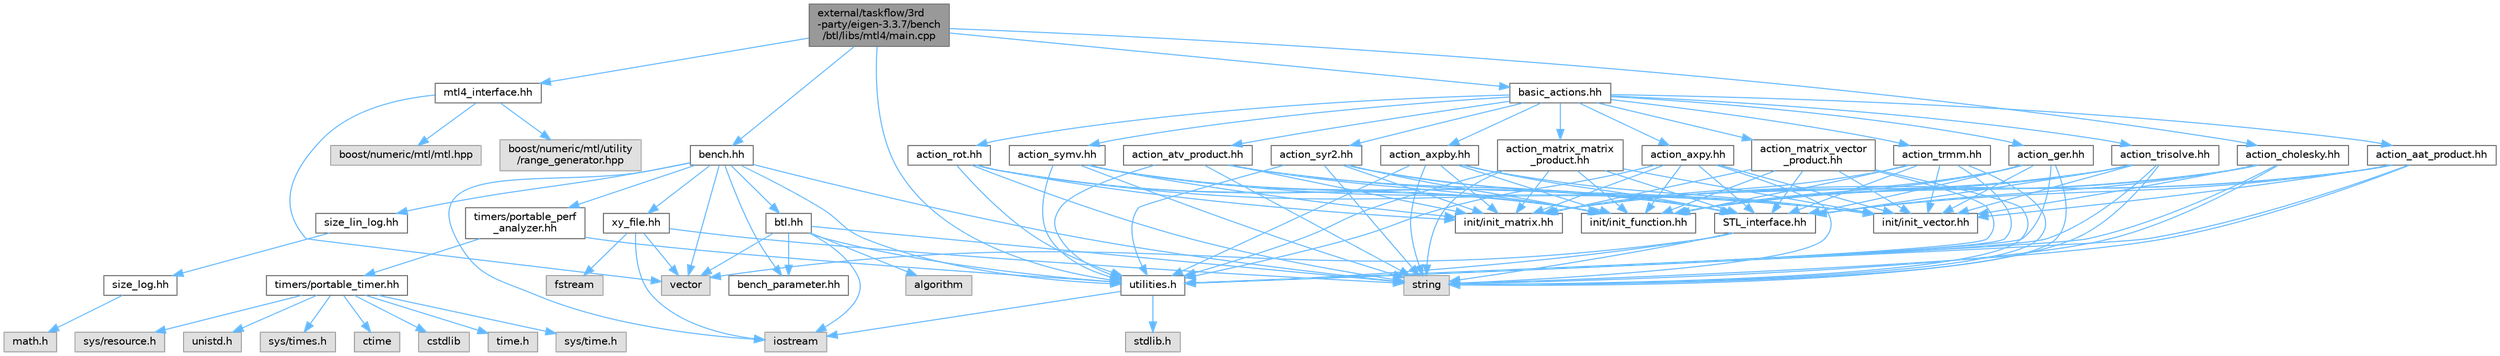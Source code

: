 digraph "external/taskflow/3rd-party/eigen-3.3.7/bench/btl/libs/mtl4/main.cpp"
{
 // LATEX_PDF_SIZE
  bgcolor="transparent";
  edge [fontname=Helvetica,fontsize=10,labelfontname=Helvetica,labelfontsize=10];
  node [fontname=Helvetica,fontsize=10,shape=box,height=0.2,width=0.4];
  Node1 [id="Node000001",label="external/taskflow/3rd\l-party/eigen-3.3.7/bench\l/btl/libs/mtl4/main.cpp",height=0.2,width=0.4,color="gray40", fillcolor="grey60", style="filled", fontcolor="black",tooltip=" "];
  Node1 -> Node2 [id="edge1_Node000001_Node000002",color="steelblue1",style="solid",tooltip=" "];
  Node2 [id="Node000002",label="utilities.h",height=0.2,width=0.4,color="grey40", fillcolor="white", style="filled",URL="$utilities_8h.html",tooltip=" "];
  Node2 -> Node3 [id="edge2_Node000002_Node000003",color="steelblue1",style="solid",tooltip=" "];
  Node3 [id="Node000003",label="stdlib.h",height=0.2,width=0.4,color="grey60", fillcolor="#E0E0E0", style="filled",tooltip=" "];
  Node2 -> Node4 [id="edge3_Node000002_Node000004",color="steelblue1",style="solid",tooltip=" "];
  Node4 [id="Node000004",label="iostream",height=0.2,width=0.4,color="grey60", fillcolor="#E0E0E0", style="filled",tooltip=" "];
  Node1 -> Node5 [id="edge4_Node000001_Node000005",color="steelblue1",style="solid",tooltip=" "];
  Node5 [id="Node000005",label="mtl4_interface.hh",height=0.2,width=0.4,color="grey40", fillcolor="white", style="filled",URL="$mtl4__interface_8hh.html",tooltip=" "];
  Node5 -> Node6 [id="edge5_Node000005_Node000006",color="steelblue1",style="solid",tooltip=" "];
  Node6 [id="Node000006",label="boost/numeric/mtl/mtl.hpp",height=0.2,width=0.4,color="grey60", fillcolor="#E0E0E0", style="filled",tooltip=" "];
  Node5 -> Node7 [id="edge6_Node000005_Node000007",color="steelblue1",style="solid",tooltip=" "];
  Node7 [id="Node000007",label="boost/numeric/mtl/utility\l/range_generator.hpp",height=0.2,width=0.4,color="grey60", fillcolor="#E0E0E0", style="filled",tooltip=" "];
  Node5 -> Node8 [id="edge7_Node000005_Node000008",color="steelblue1",style="solid",tooltip=" "];
  Node8 [id="Node000008",label="vector",height=0.2,width=0.4,color="grey60", fillcolor="#E0E0E0", style="filled",tooltip=" "];
  Node1 -> Node9 [id="edge8_Node000001_Node000009",color="steelblue1",style="solid",tooltip=" "];
  Node9 [id="Node000009",label="bench.hh",height=0.2,width=0.4,color="grey40", fillcolor="white", style="filled",URL="$bench_8hh.html",tooltip=" "];
  Node9 -> Node10 [id="edge9_Node000009_Node000010",color="steelblue1",style="solid",tooltip=" "];
  Node10 [id="Node000010",label="btl.hh",height=0.2,width=0.4,color="grey40", fillcolor="white", style="filled",URL="$btl_8hh.html",tooltip=" "];
  Node10 -> Node11 [id="edge10_Node000010_Node000011",color="steelblue1",style="solid",tooltip=" "];
  Node11 [id="Node000011",label="bench_parameter.hh",height=0.2,width=0.4,color="grey40", fillcolor="white", style="filled",URL="$bench__parameter_8hh.html",tooltip=" "];
  Node10 -> Node4 [id="edge11_Node000010_Node000004",color="steelblue1",style="solid",tooltip=" "];
  Node10 -> Node12 [id="edge12_Node000010_Node000012",color="steelblue1",style="solid",tooltip=" "];
  Node12 [id="Node000012",label="algorithm",height=0.2,width=0.4,color="grey60", fillcolor="#E0E0E0", style="filled",tooltip=" "];
  Node10 -> Node8 [id="edge13_Node000010_Node000008",color="steelblue1",style="solid",tooltip=" "];
  Node10 -> Node13 [id="edge14_Node000010_Node000013",color="steelblue1",style="solid",tooltip=" "];
  Node13 [id="Node000013",label="string",height=0.2,width=0.4,color="grey60", fillcolor="#E0E0E0", style="filled",tooltip=" "];
  Node10 -> Node2 [id="edge15_Node000010_Node000002",color="steelblue1",style="solid",tooltip=" "];
  Node9 -> Node11 [id="edge16_Node000009_Node000011",color="steelblue1",style="solid",tooltip=" "];
  Node9 -> Node4 [id="edge17_Node000009_Node000004",color="steelblue1",style="solid",tooltip=" "];
  Node9 -> Node2 [id="edge18_Node000009_Node000002",color="steelblue1",style="solid",tooltip=" "];
  Node9 -> Node14 [id="edge19_Node000009_Node000014",color="steelblue1",style="solid",tooltip=" "];
  Node14 [id="Node000014",label="size_lin_log.hh",height=0.2,width=0.4,color="grey40", fillcolor="white", style="filled",URL="$size__lin__log_8hh.html",tooltip=" "];
  Node14 -> Node15 [id="edge20_Node000014_Node000015",color="steelblue1",style="solid",tooltip=" "];
  Node15 [id="Node000015",label="size_log.hh",height=0.2,width=0.4,color="grey40", fillcolor="white", style="filled",URL="$size__log_8hh.html",tooltip=" "];
  Node15 -> Node16 [id="edge21_Node000015_Node000016",color="steelblue1",style="solid",tooltip=" "];
  Node16 [id="Node000016",label="math.h",height=0.2,width=0.4,color="grey60", fillcolor="#E0E0E0", style="filled",tooltip=" "];
  Node9 -> Node17 [id="edge22_Node000009_Node000017",color="steelblue1",style="solid",tooltip=" "];
  Node17 [id="Node000017",label="xy_file.hh",height=0.2,width=0.4,color="grey40", fillcolor="white", style="filled",URL="$xy__file_8hh.html",tooltip=" "];
  Node17 -> Node18 [id="edge23_Node000017_Node000018",color="steelblue1",style="solid",tooltip=" "];
  Node18 [id="Node000018",label="fstream",height=0.2,width=0.4,color="grey60", fillcolor="#E0E0E0", style="filled",tooltip=" "];
  Node17 -> Node4 [id="edge24_Node000017_Node000004",color="steelblue1",style="solid",tooltip=" "];
  Node17 -> Node13 [id="edge25_Node000017_Node000013",color="steelblue1",style="solid",tooltip=" "];
  Node17 -> Node8 [id="edge26_Node000017_Node000008",color="steelblue1",style="solid",tooltip=" "];
  Node9 -> Node8 [id="edge27_Node000009_Node000008",color="steelblue1",style="solid",tooltip=" "];
  Node9 -> Node13 [id="edge28_Node000009_Node000013",color="steelblue1",style="solid",tooltip=" "];
  Node9 -> Node19 [id="edge29_Node000009_Node000019",color="steelblue1",style="solid",tooltip=" "];
  Node19 [id="Node000019",label="timers/portable_perf\l_analyzer.hh",height=0.2,width=0.4,color="grey40", fillcolor="white", style="filled",URL="$portable__perf__analyzer_8hh.html",tooltip=" "];
  Node19 -> Node2 [id="edge30_Node000019_Node000002",color="steelblue1",style="solid",tooltip=" "];
  Node19 -> Node20 [id="edge31_Node000019_Node000020",color="steelblue1",style="solid",tooltip=" "];
  Node20 [id="Node000020",label="timers/portable_timer.hh",height=0.2,width=0.4,color="grey40", fillcolor="white", style="filled",URL="$portable__timer_8hh.html",tooltip=" "];
  Node20 -> Node21 [id="edge32_Node000020_Node000021",color="steelblue1",style="solid",tooltip=" "];
  Node21 [id="Node000021",label="ctime",height=0.2,width=0.4,color="grey60", fillcolor="#E0E0E0", style="filled",tooltip=" "];
  Node20 -> Node22 [id="edge33_Node000020_Node000022",color="steelblue1",style="solid",tooltip=" "];
  Node22 [id="Node000022",label="cstdlib",height=0.2,width=0.4,color="grey60", fillcolor="#E0E0E0", style="filled",tooltip=" "];
  Node20 -> Node23 [id="edge34_Node000020_Node000023",color="steelblue1",style="solid",tooltip=" "];
  Node23 [id="Node000023",label="time.h",height=0.2,width=0.4,color="grey60", fillcolor="#E0E0E0", style="filled",tooltip=" "];
  Node20 -> Node24 [id="edge35_Node000020_Node000024",color="steelblue1",style="solid",tooltip=" "];
  Node24 [id="Node000024",label="sys/time.h",height=0.2,width=0.4,color="grey60", fillcolor="#E0E0E0", style="filled",tooltip=" "];
  Node20 -> Node25 [id="edge36_Node000020_Node000025",color="steelblue1",style="solid",tooltip=" "];
  Node25 [id="Node000025",label="sys/resource.h",height=0.2,width=0.4,color="grey60", fillcolor="#E0E0E0", style="filled",tooltip=" "];
  Node20 -> Node26 [id="edge37_Node000020_Node000026",color="steelblue1",style="solid",tooltip=" "];
  Node26 [id="Node000026",label="unistd.h",height=0.2,width=0.4,color="grey60", fillcolor="#E0E0E0", style="filled",tooltip=" "];
  Node20 -> Node27 [id="edge38_Node000020_Node000027",color="steelblue1",style="solid",tooltip=" "];
  Node27 [id="Node000027",label="sys/times.h",height=0.2,width=0.4,color="grey60", fillcolor="#E0E0E0", style="filled",tooltip=" "];
  Node1 -> Node28 [id="edge39_Node000001_Node000028",color="steelblue1",style="solid",tooltip=" "];
  Node28 [id="Node000028",label="basic_actions.hh",height=0.2,width=0.4,color="grey40", fillcolor="white", style="filled",URL="$basic__actions_8hh.html",tooltip=" "];
  Node28 -> Node29 [id="edge40_Node000028_Node000029",color="steelblue1",style="solid",tooltip=" "];
  Node29 [id="Node000029",label="action_axpy.hh",height=0.2,width=0.4,color="grey40", fillcolor="white", style="filled",URL="$action__axpy_8hh.html",tooltip=" "];
  Node29 -> Node2 [id="edge41_Node000029_Node000002",color="steelblue1",style="solid",tooltip=" "];
  Node29 -> Node30 [id="edge42_Node000029_Node000030",color="steelblue1",style="solid",tooltip=" "];
  Node30 [id="Node000030",label="STL_interface.hh",height=0.2,width=0.4,color="grey40", fillcolor="white", style="filled",URL="$_s_t_l__interface_8hh.html",tooltip=" "];
  Node30 -> Node13 [id="edge43_Node000030_Node000013",color="steelblue1",style="solid",tooltip=" "];
  Node30 -> Node8 [id="edge44_Node000030_Node000008",color="steelblue1",style="solid",tooltip=" "];
  Node30 -> Node2 [id="edge45_Node000030_Node000002",color="steelblue1",style="solid",tooltip=" "];
  Node29 -> Node13 [id="edge46_Node000029_Node000013",color="steelblue1",style="solid",tooltip=" "];
  Node29 -> Node31 [id="edge47_Node000029_Node000031",color="steelblue1",style="solid",tooltip=" "];
  Node31 [id="Node000031",label="init/init_function.hh",height=0.2,width=0.4,color="grey40", fillcolor="white", style="filled",URL="$init__function_8hh.html",tooltip=" "];
  Node29 -> Node32 [id="edge48_Node000029_Node000032",color="steelblue1",style="solid",tooltip=" "];
  Node32 [id="Node000032",label="init/init_vector.hh",height=0.2,width=0.4,color="grey40", fillcolor="white", style="filled",URL="$init__vector_8hh.html",tooltip=" "];
  Node29 -> Node33 [id="edge49_Node000029_Node000033",color="steelblue1",style="solid",tooltip=" "];
  Node33 [id="Node000033",label="init/init_matrix.hh",height=0.2,width=0.4,color="grey40", fillcolor="white", style="filled",URL="$init__matrix_8hh.html",tooltip=" "];
  Node28 -> Node34 [id="edge50_Node000028_Node000034",color="steelblue1",style="solid",tooltip=" "];
  Node34 [id="Node000034",label="action_axpby.hh",height=0.2,width=0.4,color="grey40", fillcolor="white", style="filled",URL="$action__axpby_8hh.html",tooltip=" "];
  Node34 -> Node2 [id="edge51_Node000034_Node000002",color="steelblue1",style="solid",tooltip=" "];
  Node34 -> Node30 [id="edge52_Node000034_Node000030",color="steelblue1",style="solid",tooltip=" "];
  Node34 -> Node13 [id="edge53_Node000034_Node000013",color="steelblue1",style="solid",tooltip=" "];
  Node34 -> Node31 [id="edge54_Node000034_Node000031",color="steelblue1",style="solid",tooltip=" "];
  Node34 -> Node32 [id="edge55_Node000034_Node000032",color="steelblue1",style="solid",tooltip=" "];
  Node34 -> Node33 [id="edge56_Node000034_Node000033",color="steelblue1",style="solid",tooltip=" "];
  Node28 -> Node35 [id="edge57_Node000028_Node000035",color="steelblue1",style="solid",tooltip=" "];
  Node35 [id="Node000035",label="action_matrix_vector\l_product.hh",height=0.2,width=0.4,color="grey40", fillcolor="white", style="filled",URL="$action__matrix__vector__product_8hh.html",tooltip=" "];
  Node35 -> Node2 [id="edge58_Node000035_Node000002",color="steelblue1",style="solid",tooltip=" "];
  Node35 -> Node30 [id="edge59_Node000035_Node000030",color="steelblue1",style="solid",tooltip=" "];
  Node35 -> Node13 [id="edge60_Node000035_Node000013",color="steelblue1",style="solid",tooltip=" "];
  Node35 -> Node31 [id="edge61_Node000035_Node000031",color="steelblue1",style="solid",tooltip=" "];
  Node35 -> Node32 [id="edge62_Node000035_Node000032",color="steelblue1",style="solid",tooltip=" "];
  Node35 -> Node33 [id="edge63_Node000035_Node000033",color="steelblue1",style="solid",tooltip=" "];
  Node28 -> Node36 [id="edge64_Node000028_Node000036",color="steelblue1",style="solid",tooltip=" "];
  Node36 [id="Node000036",label="action_atv_product.hh",height=0.2,width=0.4,color="grey40", fillcolor="white", style="filled",URL="$action__atv__product_8hh.html",tooltip=" "];
  Node36 -> Node2 [id="edge65_Node000036_Node000002",color="steelblue1",style="solid",tooltip=" "];
  Node36 -> Node30 [id="edge66_Node000036_Node000030",color="steelblue1",style="solid",tooltip=" "];
  Node36 -> Node13 [id="edge67_Node000036_Node000013",color="steelblue1",style="solid",tooltip=" "];
  Node36 -> Node31 [id="edge68_Node000036_Node000031",color="steelblue1",style="solid",tooltip=" "];
  Node36 -> Node32 [id="edge69_Node000036_Node000032",color="steelblue1",style="solid",tooltip=" "];
  Node36 -> Node33 [id="edge70_Node000036_Node000033",color="steelblue1",style="solid",tooltip=" "];
  Node28 -> Node37 [id="edge71_Node000028_Node000037",color="steelblue1",style="solid",tooltip=" "];
  Node37 [id="Node000037",label="action_matrix_matrix\l_product.hh",height=0.2,width=0.4,color="grey40", fillcolor="white", style="filled",URL="$action__matrix__matrix__product_8hh.html",tooltip=" "];
  Node37 -> Node2 [id="edge72_Node000037_Node000002",color="steelblue1",style="solid",tooltip=" "];
  Node37 -> Node30 [id="edge73_Node000037_Node000030",color="steelblue1",style="solid",tooltip=" "];
  Node37 -> Node13 [id="edge74_Node000037_Node000013",color="steelblue1",style="solid",tooltip=" "];
  Node37 -> Node31 [id="edge75_Node000037_Node000031",color="steelblue1",style="solid",tooltip=" "];
  Node37 -> Node32 [id="edge76_Node000037_Node000032",color="steelblue1",style="solid",tooltip=" "];
  Node37 -> Node33 [id="edge77_Node000037_Node000033",color="steelblue1",style="solid",tooltip=" "];
  Node28 -> Node38 [id="edge78_Node000028_Node000038",color="steelblue1",style="solid",tooltip=" "];
  Node38 [id="Node000038",label="action_aat_product.hh",height=0.2,width=0.4,color="grey40", fillcolor="white", style="filled",URL="$action__aat__product_8hh.html",tooltip=" "];
  Node38 -> Node2 [id="edge79_Node000038_Node000002",color="steelblue1",style="solid",tooltip=" "];
  Node38 -> Node30 [id="edge80_Node000038_Node000030",color="steelblue1",style="solid",tooltip=" "];
  Node38 -> Node13 [id="edge81_Node000038_Node000013",color="steelblue1",style="solid",tooltip=" "];
  Node38 -> Node31 [id="edge82_Node000038_Node000031",color="steelblue1",style="solid",tooltip=" "];
  Node38 -> Node32 [id="edge83_Node000038_Node000032",color="steelblue1",style="solid",tooltip=" "];
  Node38 -> Node33 [id="edge84_Node000038_Node000033",color="steelblue1",style="solid",tooltip=" "];
  Node28 -> Node39 [id="edge85_Node000028_Node000039",color="steelblue1",style="solid",tooltip=" "];
  Node39 [id="Node000039",label="action_trisolve.hh",height=0.2,width=0.4,color="grey40", fillcolor="white", style="filled",URL="$action__trisolve_8hh.html",tooltip=" "];
  Node39 -> Node2 [id="edge86_Node000039_Node000002",color="steelblue1",style="solid",tooltip=" "];
  Node39 -> Node30 [id="edge87_Node000039_Node000030",color="steelblue1",style="solid",tooltip=" "];
  Node39 -> Node13 [id="edge88_Node000039_Node000013",color="steelblue1",style="solid",tooltip=" "];
  Node39 -> Node31 [id="edge89_Node000039_Node000031",color="steelblue1",style="solid",tooltip=" "];
  Node39 -> Node32 [id="edge90_Node000039_Node000032",color="steelblue1",style="solid",tooltip=" "];
  Node39 -> Node33 [id="edge91_Node000039_Node000033",color="steelblue1",style="solid",tooltip=" "];
  Node28 -> Node40 [id="edge92_Node000028_Node000040",color="steelblue1",style="solid",tooltip=" "];
  Node40 [id="Node000040",label="action_trmm.hh",height=0.2,width=0.4,color="grey40", fillcolor="white", style="filled",URL="$action__trmm_8hh.html",tooltip=" "];
  Node40 -> Node2 [id="edge93_Node000040_Node000002",color="steelblue1",style="solid",tooltip=" "];
  Node40 -> Node30 [id="edge94_Node000040_Node000030",color="steelblue1",style="solid",tooltip=" "];
  Node40 -> Node13 [id="edge95_Node000040_Node000013",color="steelblue1",style="solid",tooltip=" "];
  Node40 -> Node31 [id="edge96_Node000040_Node000031",color="steelblue1",style="solid",tooltip=" "];
  Node40 -> Node32 [id="edge97_Node000040_Node000032",color="steelblue1",style="solid",tooltip=" "];
  Node40 -> Node33 [id="edge98_Node000040_Node000033",color="steelblue1",style="solid",tooltip=" "];
  Node28 -> Node41 [id="edge99_Node000028_Node000041",color="steelblue1",style="solid",tooltip=" "];
  Node41 [id="Node000041",label="action_symv.hh",height=0.2,width=0.4,color="grey40", fillcolor="white", style="filled",URL="$action__symv_8hh.html",tooltip=" "];
  Node41 -> Node2 [id="edge100_Node000041_Node000002",color="steelblue1",style="solid",tooltip=" "];
  Node41 -> Node30 [id="edge101_Node000041_Node000030",color="steelblue1",style="solid",tooltip=" "];
  Node41 -> Node13 [id="edge102_Node000041_Node000013",color="steelblue1",style="solid",tooltip=" "];
  Node41 -> Node31 [id="edge103_Node000041_Node000031",color="steelblue1",style="solid",tooltip=" "];
  Node41 -> Node32 [id="edge104_Node000041_Node000032",color="steelblue1",style="solid",tooltip=" "];
  Node41 -> Node33 [id="edge105_Node000041_Node000033",color="steelblue1",style="solid",tooltip=" "];
  Node28 -> Node42 [id="edge106_Node000028_Node000042",color="steelblue1",style="solid",tooltip=" "];
  Node42 [id="Node000042",label="action_syr2.hh",height=0.2,width=0.4,color="grey40", fillcolor="white", style="filled",URL="$action__syr2_8hh.html",tooltip=" "];
  Node42 -> Node2 [id="edge107_Node000042_Node000002",color="steelblue1",style="solid",tooltip=" "];
  Node42 -> Node30 [id="edge108_Node000042_Node000030",color="steelblue1",style="solid",tooltip=" "];
  Node42 -> Node13 [id="edge109_Node000042_Node000013",color="steelblue1",style="solid",tooltip=" "];
  Node42 -> Node31 [id="edge110_Node000042_Node000031",color="steelblue1",style="solid",tooltip=" "];
  Node42 -> Node32 [id="edge111_Node000042_Node000032",color="steelblue1",style="solid",tooltip=" "];
  Node42 -> Node33 [id="edge112_Node000042_Node000033",color="steelblue1",style="solid",tooltip=" "];
  Node28 -> Node43 [id="edge113_Node000028_Node000043",color="steelblue1",style="solid",tooltip=" "];
  Node43 [id="Node000043",label="action_ger.hh",height=0.2,width=0.4,color="grey40", fillcolor="white", style="filled",URL="$action__ger_8hh.html",tooltip=" "];
  Node43 -> Node2 [id="edge114_Node000043_Node000002",color="steelblue1",style="solid",tooltip=" "];
  Node43 -> Node30 [id="edge115_Node000043_Node000030",color="steelblue1",style="solid",tooltip=" "];
  Node43 -> Node13 [id="edge116_Node000043_Node000013",color="steelblue1",style="solid",tooltip=" "];
  Node43 -> Node31 [id="edge117_Node000043_Node000031",color="steelblue1",style="solid",tooltip=" "];
  Node43 -> Node32 [id="edge118_Node000043_Node000032",color="steelblue1",style="solid",tooltip=" "];
  Node43 -> Node33 [id="edge119_Node000043_Node000033",color="steelblue1",style="solid",tooltip=" "];
  Node28 -> Node44 [id="edge120_Node000028_Node000044",color="steelblue1",style="solid",tooltip=" "];
  Node44 [id="Node000044",label="action_rot.hh",height=0.2,width=0.4,color="grey40", fillcolor="white", style="filled",URL="$action__rot_8hh.html",tooltip=" "];
  Node44 -> Node2 [id="edge121_Node000044_Node000002",color="steelblue1",style="solid",tooltip=" "];
  Node44 -> Node30 [id="edge122_Node000044_Node000030",color="steelblue1",style="solid",tooltip=" "];
  Node44 -> Node13 [id="edge123_Node000044_Node000013",color="steelblue1",style="solid",tooltip=" "];
  Node44 -> Node31 [id="edge124_Node000044_Node000031",color="steelblue1",style="solid",tooltip=" "];
  Node44 -> Node32 [id="edge125_Node000044_Node000032",color="steelblue1",style="solid",tooltip=" "];
  Node44 -> Node33 [id="edge126_Node000044_Node000033",color="steelblue1",style="solid",tooltip=" "];
  Node1 -> Node45 [id="edge127_Node000001_Node000045",color="steelblue1",style="solid",tooltip=" "];
  Node45 [id="Node000045",label="action_cholesky.hh",height=0.2,width=0.4,color="grey40", fillcolor="white", style="filled",URL="$action__cholesky_8hh.html",tooltip=" "];
  Node45 -> Node2 [id="edge128_Node000045_Node000002",color="steelblue1",style="solid",tooltip=" "];
  Node45 -> Node30 [id="edge129_Node000045_Node000030",color="steelblue1",style="solid",tooltip=" "];
  Node45 -> Node13 [id="edge130_Node000045_Node000013",color="steelblue1",style="solid",tooltip=" "];
  Node45 -> Node31 [id="edge131_Node000045_Node000031",color="steelblue1",style="solid",tooltip=" "];
  Node45 -> Node32 [id="edge132_Node000045_Node000032",color="steelblue1",style="solid",tooltip=" "];
  Node45 -> Node33 [id="edge133_Node000045_Node000033",color="steelblue1",style="solid",tooltip=" "];
}
